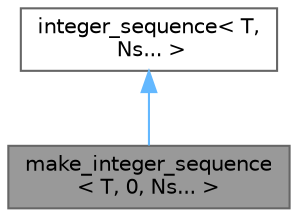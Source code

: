 digraph "make_integer_sequence&lt; T, 0, Ns... &gt;"
{
 // LATEX_PDF_SIZE
  bgcolor="transparent";
  edge [fontname=Helvetica,fontsize=10,labelfontname=Helvetica,labelfontsize=10];
  node [fontname=Helvetica,fontsize=10,shape=box,height=0.2,width=0.4];
  Node1 [id="Node000001",label="make_integer_sequence\l\< T, 0, Ns... \>",height=0.2,width=0.4,color="gray40", fillcolor="grey60", style="filled", fontcolor="black",tooltip=" "];
  Node2 -> Node1 [id="edge1_Node000001_Node000002",dir="back",color="steelblue1",style="solid",tooltip=" "];
  Node2 [id="Node000002",label="integer_sequence\< T,\l Ns... \>",height=0.2,width=0.4,color="gray40", fillcolor="white", style="filled",URL="$structdetail_1_1integer__sequence.html",tooltip=" "];
}
